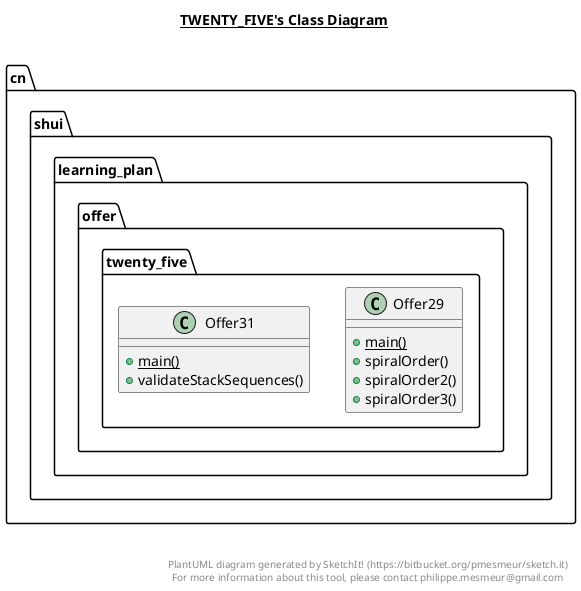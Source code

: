 @startuml

title __TWENTY_FIVE's Class Diagram__\n

  namespace cn.shui.learning_plan.offer.twenty_five {
    class cn.shui.learning_plan.offer.twenty_five.Offer29 {
        {static} + main()
        + spiralOrder()
        + spiralOrder2()
        + spiralOrder3()
    }
  }
  

  namespace cn.shui.learning_plan.offer.twenty_five {
    class cn.shui.learning_plan.offer.twenty_five.Offer31 {
        {static} + main()
        + validateStackSequences()
    }
  }
  



right footer


PlantUML diagram generated by SketchIt! (https://bitbucket.org/pmesmeur/sketch.it)
For more information about this tool, please contact philippe.mesmeur@gmail.com
endfooter

@enduml
